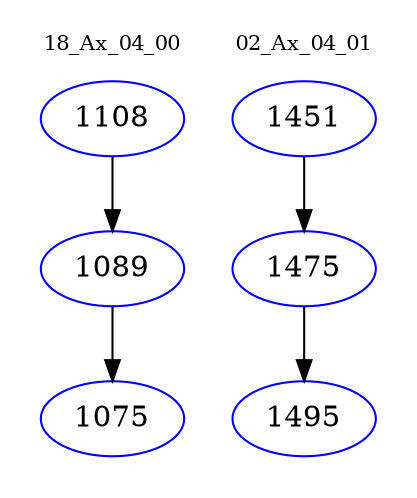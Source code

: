 digraph{
subgraph cluster_0 {
color = white
label = "18_Ax_04_00";
fontsize=10;
T0_1108 [label="1108", color="blue"]
T0_1108 -> T0_1089 [color="black"]
T0_1089 [label="1089", color="blue"]
T0_1089 -> T0_1075 [color="black"]
T0_1075 [label="1075", color="blue"]
}
subgraph cluster_1 {
color = white
label = "02_Ax_04_01";
fontsize=10;
T1_1451 [label="1451", color="blue"]
T1_1451 -> T1_1475 [color="black"]
T1_1475 [label="1475", color="blue"]
T1_1475 -> T1_1495 [color="black"]
T1_1495 [label="1495", color="blue"]
}
}
